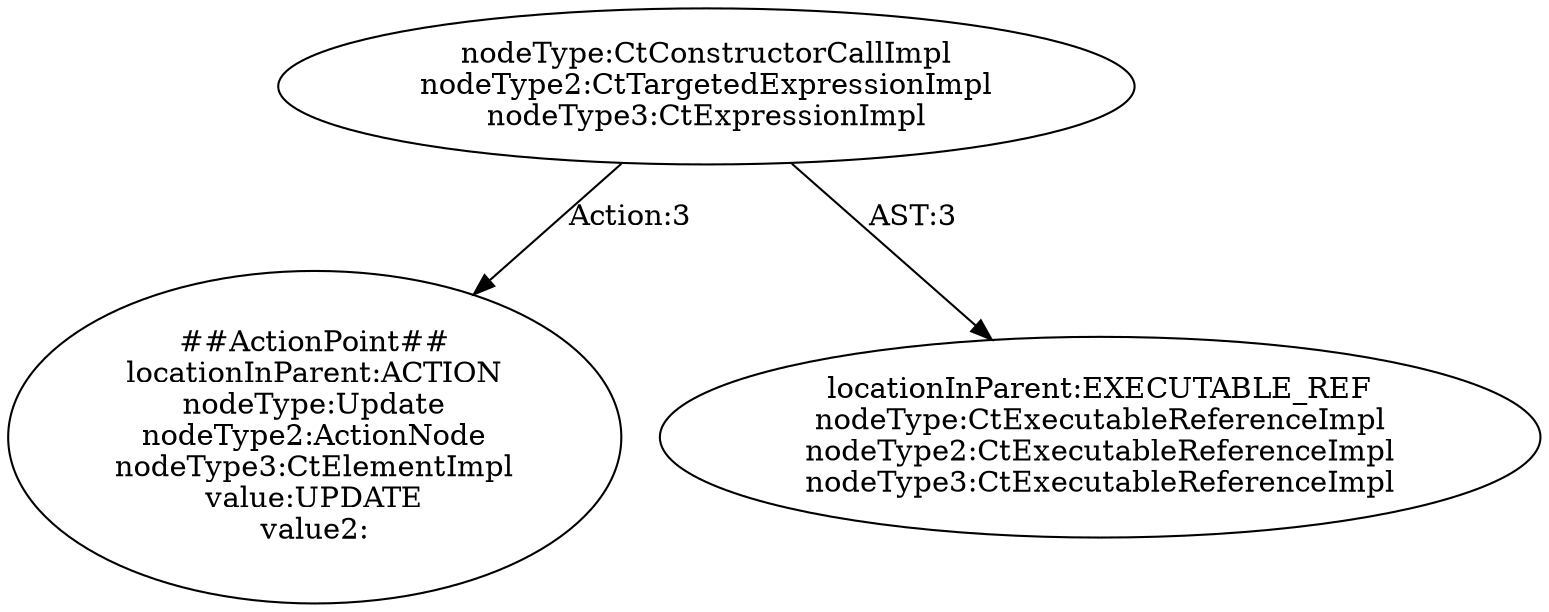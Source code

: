 digraph "Pattern" {
0 [label="##ActionPoint##
locationInParent:ACTION
nodeType:Update
nodeType2:ActionNode
nodeType3:CtElementImpl
value:UPDATE
value2:" shape=ellipse]
1 [label="nodeType:CtConstructorCallImpl
nodeType2:CtTargetedExpressionImpl
nodeType3:CtExpressionImpl" shape=ellipse]
2 [label="locationInParent:EXECUTABLE_REF
nodeType:CtExecutableReferenceImpl
nodeType2:CtExecutableReferenceImpl
nodeType3:CtExecutableReferenceImpl" shape=ellipse]
1 -> 0 [label="Action:3"];
1 -> 2 [label="AST:3"];
}
